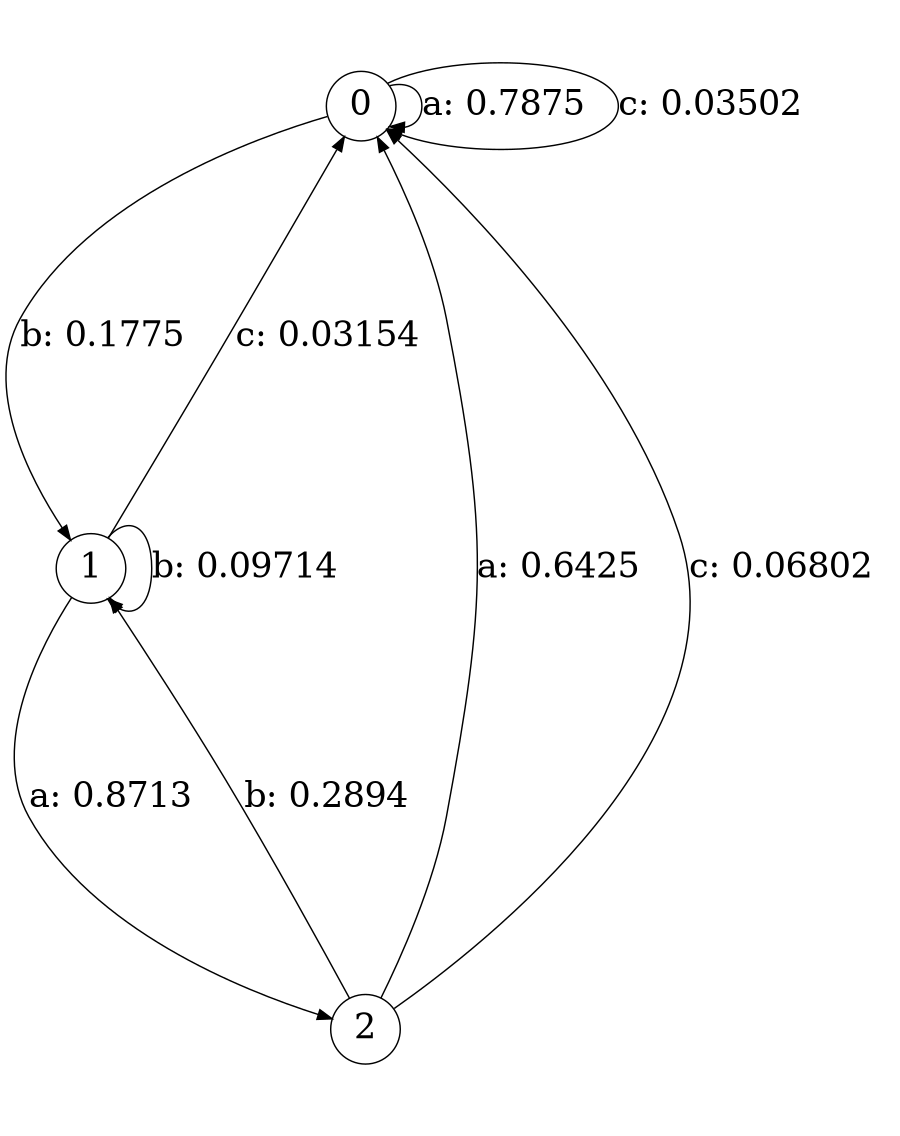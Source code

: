 digraph "d2-300nw-t0-cen-SML" {
size = "6,8.5";
ratio = "fill";
node [shape = circle];
node [fontsize = 24];
edge [fontsize = 24];
0 -> 0 [label = "a: 0.7875   "];
0 -> 1 [label = "b: 0.1775   "];
0 -> 0 [label = "c: 0.03502  "];
1 -> 2 [label = "a: 0.8713   "];
1 -> 1 [label = "b: 0.09714  "];
1 -> 0 [label = "c: 0.03154  "];
2 -> 0 [label = "a: 0.6425   "];
2 -> 1 [label = "b: 0.2894   "];
2 -> 0 [label = "c: 0.06802  "];
}